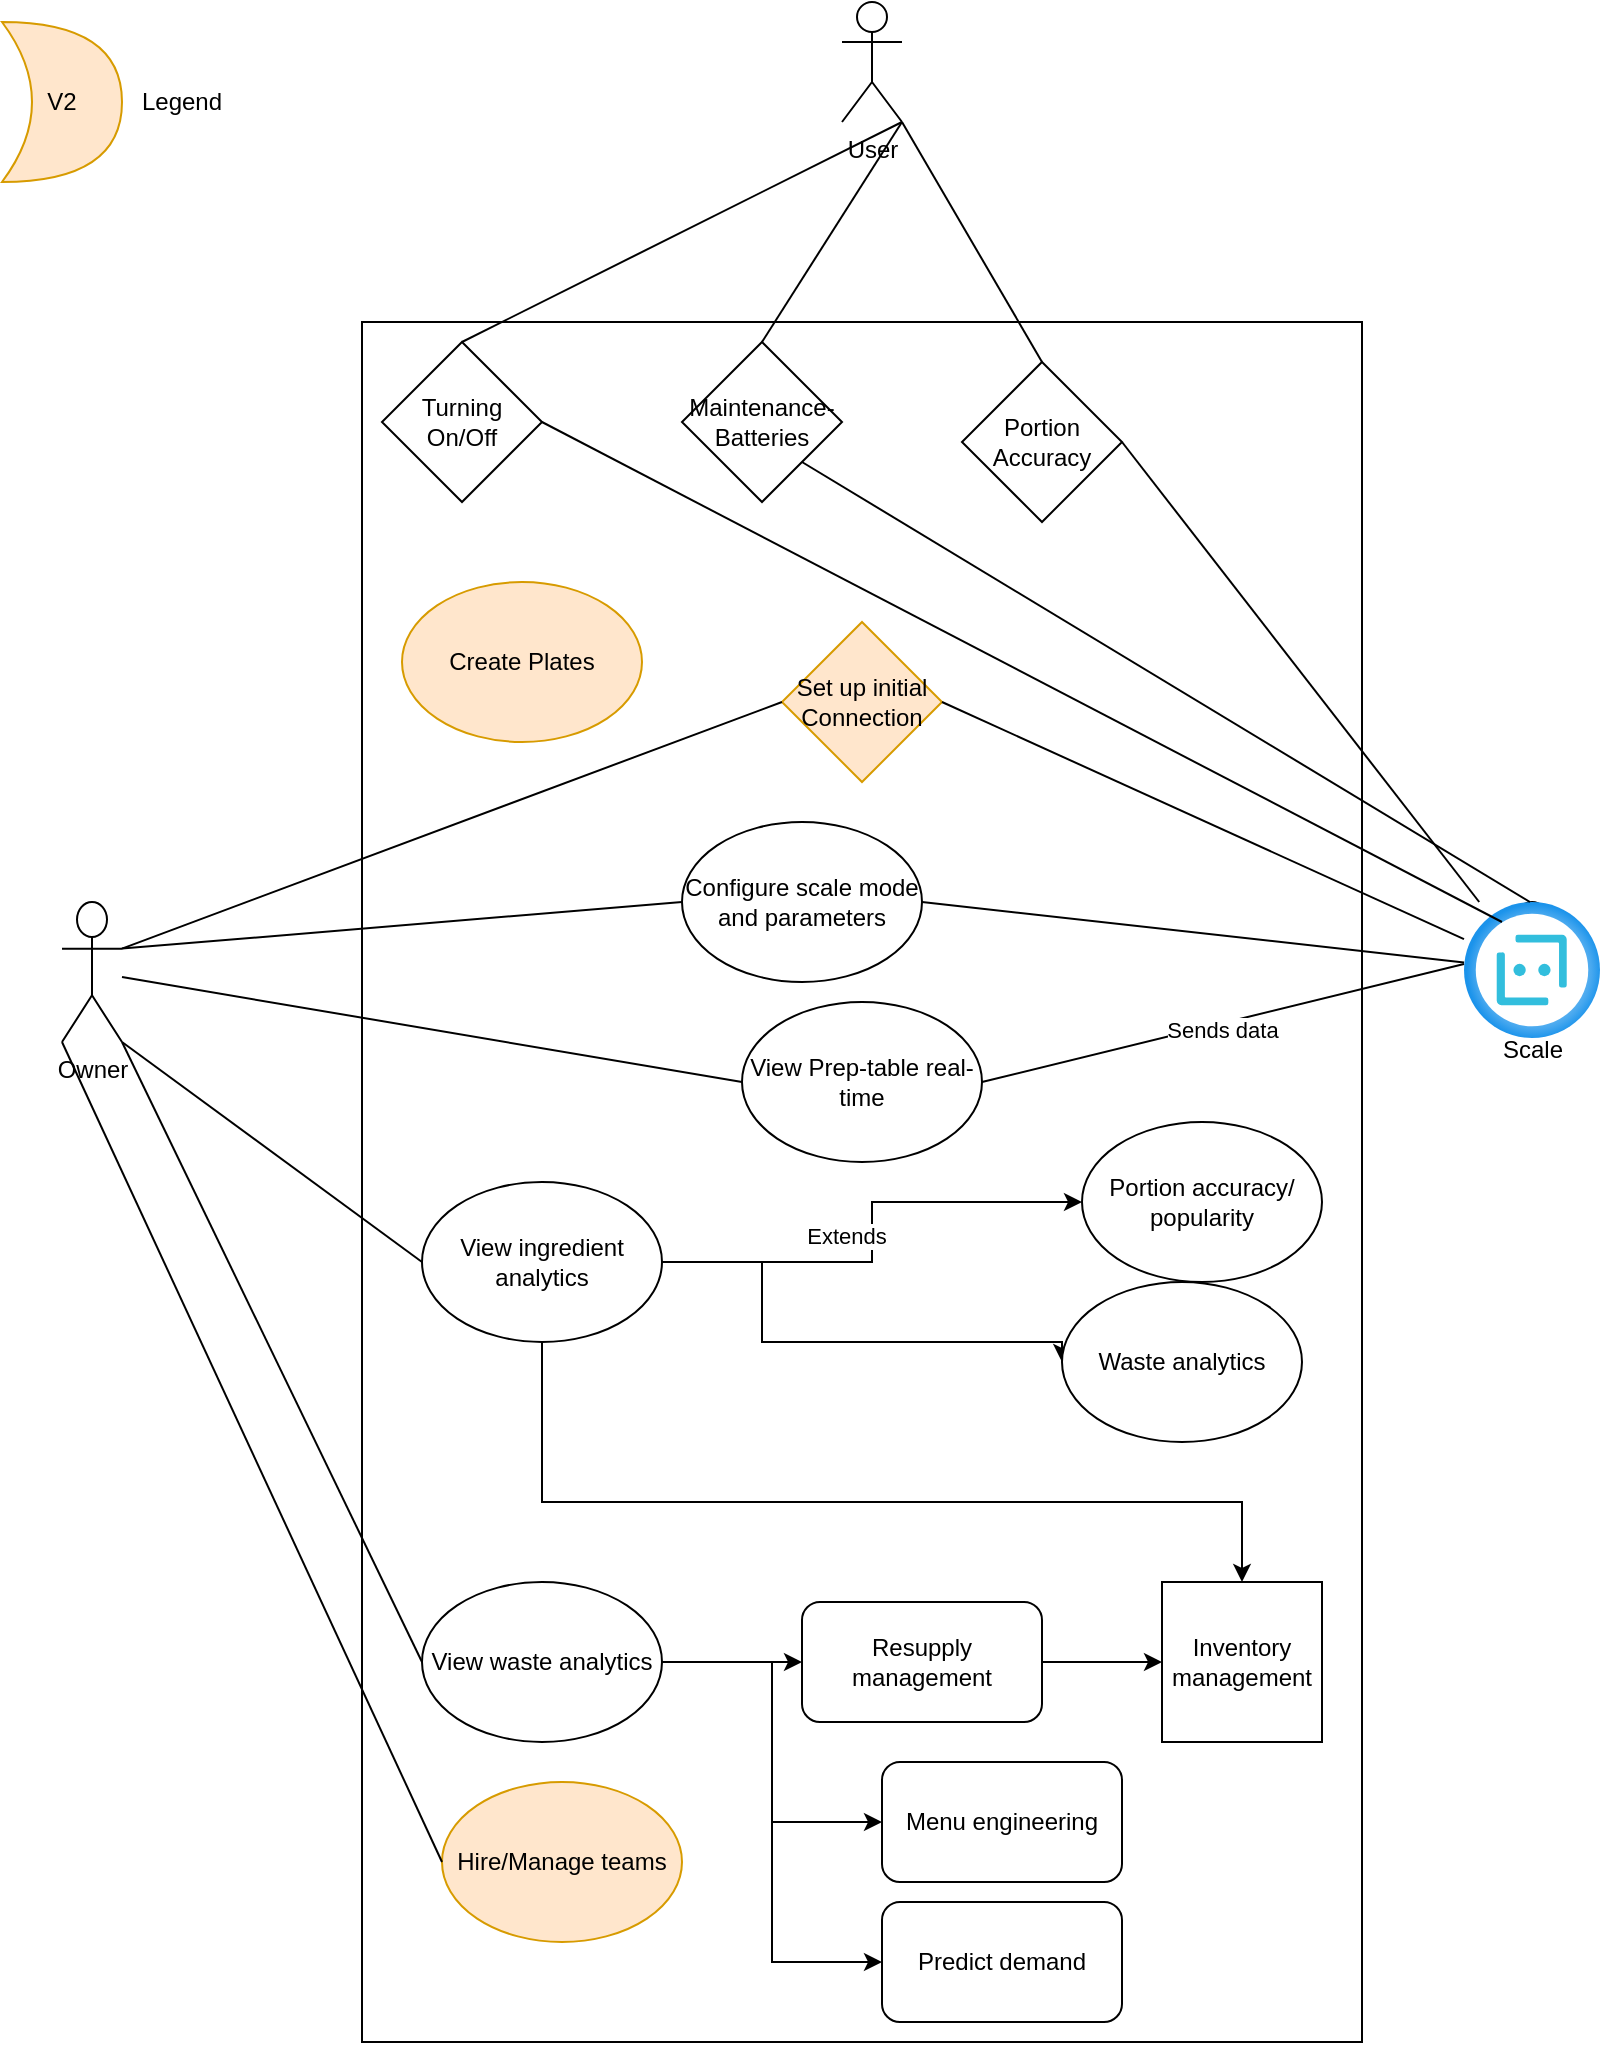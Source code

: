 <mxfile version="18.0.6" type="device" pages="2"><diagram id="4ty_-DXsuavguisyFi0O" name="Page-1"><mxGraphModel dx="1426" dy="1952" grid="1" gridSize="10" guides="1" tooltips="1" connect="1" arrows="1" fold="1" page="1" pageScale="1" pageWidth="850" pageHeight="1100" math="0" shadow="0"><root><mxCell id="0"/><mxCell id="1" parent="0"/><mxCell id="Z3Grd98HzRtYfg4gLDyE-1" value="" style="rounded=0;whiteSpace=wrap;html=1;" parent="1" vertex="1"><mxGeometry x="210" y="-70" width="500" height="860" as="geometry"/></mxCell><mxCell id="Z3Grd98HzRtYfg4gLDyE-2" value="Create Plates" style="ellipse;whiteSpace=wrap;html=1;fillColor=#ffe6cc;strokeColor=#d79b00;" parent="1" vertex="1"><mxGeometry x="230" y="60" width="120" height="80" as="geometry"/></mxCell><mxCell id="Z3Grd98HzRtYfg4gLDyE-3" value="View Prep-table real-time" style="ellipse;whiteSpace=wrap;html=1;" parent="1" vertex="1"><mxGeometry x="400" y="270" width="120" height="80" as="geometry"/></mxCell><mxCell id="Z3Grd98HzRtYfg4gLDyE-4" style="edgeStyle=orthogonalEdgeStyle;rounded=0;orthogonalLoop=1;jettySize=auto;html=1;entryX=0;entryY=0.5;entryDx=0;entryDy=0;" parent="1" source="Z3Grd98HzRtYfg4gLDyE-8" target="Z3Grd98HzRtYfg4gLDyE-21" edge="1"><mxGeometry relative="1" as="geometry"/></mxCell><mxCell id="Z3Grd98HzRtYfg4gLDyE-5" value="Extends" style="edgeLabel;html=1;align=center;verticalAlign=middle;resizable=0;points=[];" parent="Z3Grd98HzRtYfg4gLDyE-4" vertex="1" connectable="0"><mxGeometry x="-0.027" y="-1" relative="1" as="geometry"><mxPoint x="-14" y="-1" as="offset"/></mxGeometry></mxCell><mxCell id="Z3Grd98HzRtYfg4gLDyE-6" style="edgeStyle=orthogonalEdgeStyle;rounded=0;orthogonalLoop=1;jettySize=auto;html=1;entryX=0;entryY=0.5;entryDx=0;entryDy=0;" parent="1" source="Z3Grd98HzRtYfg4gLDyE-8" target="Z3Grd98HzRtYfg4gLDyE-22" edge="1"><mxGeometry relative="1" as="geometry"><Array as="points"><mxPoint x="410" y="400"/><mxPoint x="410" y="440"/><mxPoint x="560" y="440"/></Array></mxGeometry></mxCell><mxCell id="Z3Grd98HzRtYfg4gLDyE-7" style="edgeStyle=orthogonalEdgeStyle;rounded=0;orthogonalLoop=1;jettySize=auto;html=1;entryX=0.5;entryY=0;entryDx=0;entryDy=0;" parent="1" source="Z3Grd98HzRtYfg4gLDyE-8" target="Z3Grd98HzRtYfg4gLDyE-32" edge="1"><mxGeometry relative="1" as="geometry"><Array as="points"><mxPoint x="300" y="520"/><mxPoint x="650" y="520"/></Array></mxGeometry></mxCell><mxCell id="Z3Grd98HzRtYfg4gLDyE-8" value="View ingredient analytics" style="ellipse;whiteSpace=wrap;html=1;" parent="1" vertex="1"><mxGeometry x="240" y="360" width="120" height="80" as="geometry"/></mxCell><mxCell id="Z3Grd98HzRtYfg4gLDyE-9" value="Scale" style="shape=umlActor;verticalLabelPosition=bottom;verticalAlign=top;html=1;outlineConnect=0;" parent="1" vertex="1"><mxGeometry x="780" y="220" width="30" height="60" as="geometry"/></mxCell><mxCell id="Z3Grd98HzRtYfg4gLDyE-10" value="Set up initial Connection" style="rhombus;whiteSpace=wrap;html=1;fillColor=#ffe6cc;strokeColor=#d79b00;" parent="1" vertex="1"><mxGeometry x="420" y="80" width="80" height="80" as="geometry"/></mxCell><mxCell id="Z3Grd98HzRtYfg4gLDyE-11" value="V2" style="shape=xor;whiteSpace=wrap;html=1;fillColor=#ffe6cc;strokeColor=#d79b00;" parent="1" vertex="1"><mxGeometry x="30" y="-220" width="60" height="80" as="geometry"/></mxCell><mxCell id="Z3Grd98HzRtYfg4gLDyE-12" value="Legend" style="text;html=1;strokeColor=none;fillColor=none;align=center;verticalAlign=middle;whiteSpace=wrap;rounded=0;" parent="1" vertex="1"><mxGeometry x="100" y="-190" width="40" height="20" as="geometry"/></mxCell><mxCell id="Z3Grd98HzRtYfg4gLDyE-13" value="" style="aspect=fixed;html=1;points=[];align=center;image;fontSize=12;image=img/lib/azure2/ai_machine_learning/Bot_Services.svg;" parent="1" vertex="1"><mxGeometry x="761" y="220" width="68" height="68" as="geometry"/></mxCell><mxCell id="Z3Grd98HzRtYfg4gLDyE-14" value="Owner" style="shape=umlActor;verticalLabelPosition=bottom;verticalAlign=top;html=1;outlineConnect=0;" parent="1" vertex="1"><mxGeometry x="60" y="220" width="30" height="70" as="geometry"/></mxCell><mxCell id="Z3Grd98HzRtYfg4gLDyE-15" value="" style="endArrow=none;html=1;exitX=1;exitY=0.333;exitDx=0;exitDy=0;exitPerimeter=0;entryX=0;entryY=0.5;entryDx=0;entryDy=0;" parent="1" source="Z3Grd98HzRtYfg4gLDyE-14" target="Z3Grd98HzRtYfg4gLDyE-10" edge="1"><mxGeometry width="50" height="50" relative="1" as="geometry"><mxPoint x="300" y="230" as="sourcePoint"/><mxPoint x="350" y="180" as="targetPoint"/></mxGeometry></mxCell><mxCell id="Z3Grd98HzRtYfg4gLDyE-16" value="" style="endArrow=none;html=1;entryX=0;entryY=0.5;entryDx=0;entryDy=0;" parent="1" source="Z3Grd98HzRtYfg4gLDyE-14" target="Z3Grd98HzRtYfg4gLDyE-3" edge="1"><mxGeometry width="50" height="50" relative="1" as="geometry"><mxPoint x="240" y="330" as="sourcePoint"/><mxPoint x="290" y="280" as="targetPoint"/></mxGeometry></mxCell><mxCell id="Z3Grd98HzRtYfg4gLDyE-17" value="" style="endArrow=none;html=1;exitX=1;exitY=0.5;exitDx=0;exitDy=0;entryX=0;entryY=0.456;entryDx=0;entryDy=0;entryPerimeter=0;" parent="1" source="Z3Grd98HzRtYfg4gLDyE-3" target="Z3Grd98HzRtYfg4gLDyE-13" edge="1"><mxGeometry width="50" height="50" relative="1" as="geometry"><mxPoint x="600" y="300" as="sourcePoint"/><mxPoint x="650" y="250" as="targetPoint"/></mxGeometry></mxCell><mxCell id="Z3Grd98HzRtYfg4gLDyE-18" value="Sends data" style="edgeLabel;html=1;align=center;verticalAlign=middle;resizable=0;points=[];" parent="Z3Grd98HzRtYfg4gLDyE-17" vertex="1" connectable="0"><mxGeometry x="-0.013" y="-3" relative="1" as="geometry"><mxPoint as="offset"/></mxGeometry></mxCell><mxCell id="Z3Grd98HzRtYfg4gLDyE-19" value="" style="endArrow=none;html=1;exitX=1;exitY=0.5;exitDx=0;exitDy=0;" parent="1" source="Z3Grd98HzRtYfg4gLDyE-10" target="Z3Grd98HzRtYfg4gLDyE-13" edge="1"><mxGeometry width="50" height="50" relative="1" as="geometry"><mxPoint x="600" y="180" as="sourcePoint"/><mxPoint x="650" y="130" as="targetPoint"/></mxGeometry></mxCell><mxCell id="Z3Grd98HzRtYfg4gLDyE-20" value="" style="endArrow=none;html=1;entryX=0;entryY=0.5;entryDx=0;entryDy=0;" parent="1" target="Z3Grd98HzRtYfg4gLDyE-8" edge="1"><mxGeometry width="50" height="50" relative="1" as="geometry"><mxPoint x="90" y="290" as="sourcePoint"/><mxPoint x="190" y="330" as="targetPoint"/></mxGeometry></mxCell><mxCell id="Z3Grd98HzRtYfg4gLDyE-21" value="Portion accuracy/ popularity " style="ellipse;whiteSpace=wrap;html=1;" parent="1" vertex="1"><mxGeometry x="570" y="330" width="120" height="80" as="geometry"/></mxCell><mxCell id="Z3Grd98HzRtYfg4gLDyE-22" value="Waste analytics" style="ellipse;whiteSpace=wrap;html=1;" parent="1" vertex="1"><mxGeometry x="560" y="410" width="120" height="80" as="geometry"/></mxCell><mxCell id="Z3Grd98HzRtYfg4gLDyE-23" value="" style="endArrow=none;html=1;exitX=0;exitY=0.5;exitDx=0;exitDy=0;" parent="1" source="Z3Grd98HzRtYfg4gLDyE-27" edge="1"><mxGeometry width="50" height="50" relative="1" as="geometry"><mxPoint x="150" y="550" as="sourcePoint"/><mxPoint x="90" y="290" as="targetPoint"/></mxGeometry></mxCell><mxCell id="Z3Grd98HzRtYfg4gLDyE-24" style="edgeStyle=orthogonalEdgeStyle;rounded=0;orthogonalLoop=1;jettySize=auto;html=1;entryX=0;entryY=0.5;entryDx=0;entryDy=0;" parent="1" source="Z3Grd98HzRtYfg4gLDyE-27" target="Z3Grd98HzRtYfg4gLDyE-29" edge="1"><mxGeometry relative="1" as="geometry"/></mxCell><mxCell id="Z3Grd98HzRtYfg4gLDyE-25" style="edgeStyle=orthogonalEdgeStyle;rounded=0;orthogonalLoop=1;jettySize=auto;html=1;entryX=0;entryY=0.5;entryDx=0;entryDy=0;" parent="1" source="Z3Grd98HzRtYfg4gLDyE-27" target="Z3Grd98HzRtYfg4gLDyE-30" edge="1"><mxGeometry relative="1" as="geometry"/></mxCell><mxCell id="Z3Grd98HzRtYfg4gLDyE-26" style="edgeStyle=orthogonalEdgeStyle;rounded=0;orthogonalLoop=1;jettySize=auto;html=1;entryX=0;entryY=0.5;entryDx=0;entryDy=0;" parent="1" source="Z3Grd98HzRtYfg4gLDyE-27" target="Z3Grd98HzRtYfg4gLDyE-31" edge="1"><mxGeometry relative="1" as="geometry"/></mxCell><mxCell id="Z3Grd98HzRtYfg4gLDyE-27" value="View waste analytics" style="ellipse;whiteSpace=wrap;html=1;" parent="1" vertex="1"><mxGeometry x="240" y="560" width="120" height="80" as="geometry"/></mxCell><mxCell id="Z3Grd98HzRtYfg4gLDyE-28" style="edgeStyle=orthogonalEdgeStyle;rounded=0;orthogonalLoop=1;jettySize=auto;html=1;" parent="1" source="Z3Grd98HzRtYfg4gLDyE-29" target="Z3Grd98HzRtYfg4gLDyE-32" edge="1"><mxGeometry relative="1" as="geometry"/></mxCell><mxCell id="Z3Grd98HzRtYfg4gLDyE-29" value="Resupply management" style="rounded=1;whiteSpace=wrap;html=1;" parent="1" vertex="1"><mxGeometry x="430" y="570" width="120" height="60" as="geometry"/></mxCell><mxCell id="Z3Grd98HzRtYfg4gLDyE-30" value="Menu engineering" style="rounded=1;whiteSpace=wrap;html=1;" parent="1" vertex="1"><mxGeometry x="470" y="650" width="120" height="60" as="geometry"/></mxCell><mxCell id="Z3Grd98HzRtYfg4gLDyE-31" value="Predict demand" style="rounded=1;whiteSpace=wrap;html=1;" parent="1" vertex="1"><mxGeometry x="470" y="720" width="120" height="60" as="geometry"/></mxCell><mxCell id="Z3Grd98HzRtYfg4gLDyE-32" value="Inventory management" style="whiteSpace=wrap;html=1;aspect=fixed;" parent="1" vertex="1"><mxGeometry x="610" y="560" width="80" height="80" as="geometry"/></mxCell><mxCell id="Z3Grd98HzRtYfg4gLDyE-33" value="Hire/Manage teams" style="ellipse;whiteSpace=wrap;html=1;fillColor=#ffe6cc;strokeColor=#d79b00;" parent="1" vertex="1"><mxGeometry x="250" y="660" width="120" height="80" as="geometry"/></mxCell><mxCell id="Z3Grd98HzRtYfg4gLDyE-34" value="" style="endArrow=none;html=1;entryX=0;entryY=0.5;entryDx=0;entryDy=0;exitX=0;exitY=1;exitDx=0;exitDy=0;exitPerimeter=0;" parent="1" source="Z3Grd98HzRtYfg4gLDyE-14" target="Z3Grd98HzRtYfg4gLDyE-33" edge="1"><mxGeometry width="50" height="50" relative="1" as="geometry"><mxPoint x="90" y="300" as="sourcePoint"/><mxPoint x="190" y="650" as="targetPoint"/></mxGeometry></mxCell><mxCell id="Z3Grd98HzRtYfg4gLDyE-35" value="User" style="shape=umlActor;verticalLabelPosition=bottom;verticalAlign=top;html=1;outlineConnect=0;" parent="1" vertex="1"><mxGeometry x="450" y="-230" width="30" height="60" as="geometry"/></mxCell><mxCell id="Z3Grd98HzRtYfg4gLDyE-36" value="Turning On/Off" style="rhombus;whiteSpace=wrap;html=1;" parent="1" vertex="1"><mxGeometry x="220" y="-60" width="80" height="80" as="geometry"/></mxCell><mxCell id="Z3Grd98HzRtYfg4gLDyE-37" value="" style="endArrow=none;html=1;exitX=0.5;exitY=0;exitDx=0;exitDy=0;entryX=1;entryY=1;entryDx=0;entryDy=0;entryPerimeter=0;" parent="1" source="Z3Grd98HzRtYfg4gLDyE-36" target="Z3Grd98HzRtYfg4gLDyE-35" edge="1"><mxGeometry width="50" height="50" relative="1" as="geometry"><mxPoint x="420" y="-80" as="sourcePoint"/><mxPoint x="470" y="-130" as="targetPoint"/></mxGeometry></mxCell><mxCell id="Z3Grd98HzRtYfg4gLDyE-38" value="" style="endArrow=none;html=1;exitX=1;exitY=0.5;exitDx=0;exitDy=0;entryX=0.279;entryY=0.147;entryDx=0;entryDy=0;entryPerimeter=0;" parent="1" source="Z3Grd98HzRtYfg4gLDyE-36" target="Z3Grd98HzRtYfg4gLDyE-13" edge="1"><mxGeometry width="50" height="50" relative="1" as="geometry"><mxPoint x="560" y="50" as="sourcePoint"/><mxPoint x="610" as="targetPoint"/></mxGeometry></mxCell><mxCell id="Z3Grd98HzRtYfg4gLDyE-39" value="Maintenance-Batteries" style="rhombus;whiteSpace=wrap;html=1;" parent="1" vertex="1"><mxGeometry x="370" y="-60" width="80" height="80" as="geometry"/></mxCell><mxCell id="Z3Grd98HzRtYfg4gLDyE-40" value="" style="endArrow=none;html=1;entryX=1;entryY=1;entryDx=0;entryDy=0;entryPerimeter=0;exitX=0.5;exitY=0;exitDx=0;exitDy=0;" parent="1" source="Z3Grd98HzRtYfg4gLDyE-39" target="Z3Grd98HzRtYfg4gLDyE-35" edge="1"><mxGeometry width="50" height="50" relative="1" as="geometry"><mxPoint x="510" y="-80" as="sourcePoint"/><mxPoint x="560" y="-130" as="targetPoint"/></mxGeometry></mxCell><mxCell id="Z3Grd98HzRtYfg4gLDyE-41" value="" style="endArrow=none;html=1;exitX=0.485;exitY=0;exitDx=0;exitDy=0;exitPerimeter=0;entryX=1;entryY=1;entryDx=0;entryDy=0;" parent="1" source="Z3Grd98HzRtYfg4gLDyE-13" target="Z3Grd98HzRtYfg4gLDyE-39" edge="1"><mxGeometry width="50" height="50" relative="1" as="geometry"><mxPoint x="580" y="90" as="sourcePoint"/><mxPoint x="580" as="targetPoint"/></mxGeometry></mxCell><mxCell id="Z3Grd98HzRtYfg4gLDyE-42" value="Portion Accuracy" style="rhombus;whiteSpace=wrap;html=1;" parent="1" vertex="1"><mxGeometry x="510" y="-50" width="80" height="80" as="geometry"/></mxCell><mxCell id="Z3Grd98HzRtYfg4gLDyE-43" value="" style="endArrow=none;html=1;entryX=1;entryY=0.5;entryDx=0;entryDy=0;" parent="1" source="Z3Grd98HzRtYfg4gLDyE-13" target="Z3Grd98HzRtYfg4gLDyE-42" edge="1"><mxGeometry width="50" height="50" relative="1" as="geometry"><mxPoint x="730" y="60" as="sourcePoint"/><mxPoint x="780" y="10" as="targetPoint"/></mxGeometry></mxCell><mxCell id="Z3Grd98HzRtYfg4gLDyE-44" value="" style="endArrow=none;html=1;exitX=0.5;exitY=0;exitDx=0;exitDy=0;" parent="1" source="Z3Grd98HzRtYfg4gLDyE-42" edge="1"><mxGeometry width="50" height="50" relative="1" as="geometry"><mxPoint x="510" y="-80" as="sourcePoint"/><mxPoint x="480" y="-170" as="targetPoint"/></mxGeometry></mxCell><mxCell id="Z3Grd98HzRtYfg4gLDyE-45" value="Configure scale mode and parameters" style="ellipse;whiteSpace=wrap;html=1;" parent="1" vertex="1"><mxGeometry x="370" y="180" width="120" height="80" as="geometry"/></mxCell><mxCell id="Z3Grd98HzRtYfg4gLDyE-46" value="" style="endArrow=none;html=1;exitX=1;exitY=0.333;exitDx=0;exitDy=0;exitPerimeter=0;entryX=0;entryY=0.5;entryDx=0;entryDy=0;" parent="1" source="Z3Grd98HzRtYfg4gLDyE-14" target="Z3Grd98HzRtYfg4gLDyE-45" edge="1"><mxGeometry width="50" height="50" relative="1" as="geometry"><mxPoint x="170" y="280" as="sourcePoint"/><mxPoint x="220" y="230" as="targetPoint"/></mxGeometry></mxCell><mxCell id="Z3Grd98HzRtYfg4gLDyE-47" value="" style="endArrow=none;html=1;entryX=1;entryY=0.5;entryDx=0;entryDy=0;" parent="1" source="Z3Grd98HzRtYfg4gLDyE-13" target="Z3Grd98HzRtYfg4gLDyE-45" edge="1"><mxGeometry width="50" height="50" relative="1" as="geometry"><mxPoint x="570" y="260" as="sourcePoint"/><mxPoint x="620" y="210" as="targetPoint"/></mxGeometry></mxCell></root></mxGraphModel></diagram><diagram id="Fz2YGoAejuIdqfglTWpR" name="Page-2"><mxGraphModel dx="1426" dy="852" grid="1" gridSize="10" guides="1" tooltips="1" connect="1" arrows="1" fold="1" page="1" pageScale="1" pageWidth="850" pageHeight="1100" math="0" shadow="0"><root><mxCell id="0"/><mxCell id="1" parent="0"/><mxCell id="UXEG8Dshf93UUi8rrMdn-2" style="edgeStyle=orthogonalEdgeStyle;rounded=0;orthogonalLoop=1;jettySize=auto;html=1;entryX=0.5;entryY=0;entryDx=0;entryDy=0;" edge="1" parent="1" source="UXEG8Dshf93UUi8rrMdn-1" target="UXEG8Dshf93UUi8rrMdn-23"><mxGeometry relative="1" as="geometry"><mxPoint x="100" y="200" as="targetPoint"/></mxGeometry></mxCell><mxCell id="UXEG8Dshf93UUi8rrMdn-5" value="User turns on scale" style="edgeLabel;html=1;align=center;verticalAlign=middle;resizable=0;points=[];" vertex="1" connectable="0" parent="UXEG8Dshf93UUi8rrMdn-2"><mxGeometry x="-0.08" relative="1" as="geometry"><mxPoint as="offset"/></mxGeometry></mxCell><mxCell id="UXEG8Dshf93UUi8rrMdn-1" value="Offline" style="rounded=1;whiteSpace=wrap;html=1;" vertex="1" parent="1"><mxGeometry x="40" y="40" width="120" height="60" as="geometry"/></mxCell><mxCell id="UXEG8Dshf93UUi8rrMdn-6" style="edgeStyle=orthogonalEdgeStyle;rounded=0;orthogonalLoop=1;jettySize=auto;html=1;entryX=0.5;entryY=0;entryDx=0;entryDy=0;exitX=0.5;exitY=1;exitDx=0;exitDy=0;" edge="1" parent="1" source="UXEG8Dshf93UUi8rrMdn-23" target="UXEG8Dshf93UUi8rrMdn-7"><mxGeometry relative="1" as="geometry"><mxPoint x="100" y="350" as="targetPoint"/><mxPoint x="100" y="290" as="sourcePoint"/></mxGeometry></mxCell><mxCell id="UXEG8Dshf93UUi8rrMdn-10" style="edgeStyle=orthogonalEdgeStyle;rounded=0;orthogonalLoop=1;jettySize=auto;html=1;entryX=0;entryY=0.5;entryDx=0;entryDy=0;" edge="1" parent="1" source="UXEG8Dshf93UUi8rrMdn-7" target="UXEG8Dshf93UUi8rrMdn-11"><mxGeometry relative="1" as="geometry"><mxPoint x="270" y="380" as="targetPoint"/></mxGeometry></mxCell><mxCell id="UXEG8Dshf93UUi8rrMdn-13" value="User selects Change Mode" style="edgeLabel;html=1;align=center;verticalAlign=middle;resizable=0;points=[];" vertex="1" connectable="0" parent="UXEG8Dshf93UUi8rrMdn-10"><mxGeometry x="-0.377" y="2" relative="1" as="geometry"><mxPoint x="27" y="2" as="offset"/></mxGeometry></mxCell><mxCell id="UXEG8Dshf93UUi8rrMdn-7" value="Normal (In mode)" style="rounded=1;whiteSpace=wrap;html=1;" vertex="1" parent="1"><mxGeometry x="40" y="350" width="120" height="60" as="geometry"/></mxCell><mxCell id="UXEG8Dshf93UUi8rrMdn-14" style="edgeStyle=orthogonalEdgeStyle;rounded=0;orthogonalLoop=1;jettySize=auto;html=1;entryX=0;entryY=0.5;entryDx=0;entryDy=0;" edge="1" parent="1" source="UXEG8Dshf93UUi8rrMdn-11" target="UXEG8Dshf93UUi8rrMdn-15"><mxGeometry relative="1" as="geometry"><mxPoint x="530" y="380" as="targetPoint"/></mxGeometry></mxCell><mxCell id="UXEG8Dshf93UUi8rrMdn-17" value="User sets the correct&amp;nbsp; weightt" style="edgeLabel;html=1;align=center;verticalAlign=middle;resizable=0;points=[];" vertex="1" connectable="0" parent="UXEG8Dshf93UUi8rrMdn-14"><mxGeometry x="-0.443" y="3" relative="1" as="geometry"><mxPoint x="30" y="3" as="offset"/></mxGeometry></mxCell><mxCell id="UXEG8Dshf93UUi8rrMdn-11" value="Portion (out mode)" style="rounded=1;whiteSpace=wrap;html=1;" vertex="1" parent="1"><mxGeometry x="330" y="350" width="120" height="60" as="geometry"/></mxCell><mxCell id="UXEG8Dshf93UUi8rrMdn-18" style="edgeStyle=orthogonalEdgeStyle;rounded=0;orthogonalLoop=1;jettySize=auto;html=1;entryX=0.5;entryY=0;entryDx=0;entryDy=0;" edge="1" parent="1" source="UXEG8Dshf93UUi8rrMdn-15" target="UXEG8Dshf93UUi8rrMdn-33"><mxGeometry relative="1" as="geometry"><mxPoint x="690" y="540" as="targetPoint"/></mxGeometry></mxCell><mxCell id="UXEG8Dshf93UUi8rrMdn-19" value="User places food pan on top of it" style="edgeLabel;html=1;align=center;verticalAlign=middle;resizable=0;points=[];" vertex="1" connectable="0" parent="UXEG8Dshf93UUi8rrMdn-18"><mxGeometry x="-0.083" y="-1" relative="1" as="geometry"><mxPoint as="offset"/></mxGeometry></mxCell><mxCell id="UXEG8Dshf93UUi8rrMdn-15" value="Unloaded" style="rounded=1;whiteSpace=wrap;html=1;" vertex="1" parent="1"><mxGeometry x="630" y="350" width="120" height="60" as="geometry"/></mxCell><mxCell id="UXEG8Dshf93UUi8rrMdn-21" style="edgeStyle=orthogonalEdgeStyle;rounded=0;orthogonalLoop=1;jettySize=auto;html=1;entryX=0.5;entryY=0;entryDx=0;entryDy=0;exitX=0.5;exitY=1;exitDx=0;exitDy=0;" edge="1" parent="1" source="UXEG8Dshf93UUi8rrMdn-33" target="UXEG8Dshf93UUi8rrMdn-26"><mxGeometry relative="1" as="geometry"><mxPoint x="690" y="690" as="targetPoint"/><mxPoint x="690" y="600" as="sourcePoint"/></mxGeometry></mxCell><mxCell id="UXEG8Dshf93UUi8rrMdn-22" value="User Grabs Inventory Out of Food Pan" style="edgeLabel;html=1;align=center;verticalAlign=middle;resizable=0;points=[];" vertex="1" connectable="0" parent="UXEG8Dshf93UUi8rrMdn-21"><mxGeometry y="2" relative="1" as="geometry"><mxPoint as="offset"/></mxGeometry></mxCell><mxCell id="UXEG8Dshf93UUi8rrMdn-23" value="&lt;span style=&quot;&quot;&gt;Sets up&lt;/span&gt;" style="shape=hexagon;perimeter=hexagonPerimeter2;whiteSpace=wrap;html=1;fixedSize=1;fillColor=#d5e8d4;strokeColor=#82b366;" vertex="1" parent="1"><mxGeometry x="40" y="200" width="120" height="80" as="geometry"/></mxCell><mxCell id="UXEG8Dshf93UUi8rrMdn-27" style="edgeStyle=orthogonalEdgeStyle;rounded=0;orthogonalLoop=1;jettySize=auto;html=1;entryX=0.25;entryY=1;entryDx=0;entryDy=0;" edge="1" parent="1" source="UXEG8Dshf93UUi8rrMdn-26" target="UXEG8Dshf93UUi8rrMdn-26"><mxGeometry relative="1" as="geometry"><mxPoint x="550" y="800" as="targetPoint"/><Array as="points"><mxPoint x="620" y="740"/><mxPoint x="620" y="700"/><mxPoint x="490" y="700"/><mxPoint x="490" y="790"/><mxPoint x="660" y="790"/></Array></mxGeometry></mxCell><mxCell id="UXEG8Dshf93UUi8rrMdn-29" style="edgeStyle=orthogonalEdgeStyle;rounded=0;orthogonalLoop=1;jettySize=auto;html=1;entryX=0;entryY=0.5;entryDx=0;entryDy=0;" edge="1" parent="1" source="UXEG8Dshf93UUi8rrMdn-26" target="UXEG8Dshf93UUi8rrMdn-30"><mxGeometry relative="1" as="geometry"><mxPoint x="900" y="740" as="targetPoint"/></mxGeometry></mxCell><mxCell id="UXEG8Dshf93UUi8rrMdn-31" value="Scale Notifies User" style="edgeLabel;html=1;align=center;verticalAlign=middle;resizable=0;points=[];" vertex="1" connectable="0" parent="UXEG8Dshf93UUi8rrMdn-29"><mxGeometry x="-0.253" y="2" relative="1" as="geometry"><mxPoint x="14" y="2" as="offset"/></mxGeometry></mxCell><mxCell id="UXEG8Dshf93UUi8rrMdn-26" value="Stable (Undone)" style="rounded=1;whiteSpace=wrap;html=1;" vertex="1" parent="1"><mxGeometry x="630" y="710" width="120" height="60" as="geometry"/></mxCell><mxCell id="UXEG8Dshf93UUi8rrMdn-28" value="User Grabs Inventory Out of Food Pan" style="edgeLabel;html=1;align=center;verticalAlign=middle;resizable=0;points=[];" vertex="1" connectable="0" parent="1"><mxGeometry x="510" y="750" as="geometry"/></mxCell><mxCell id="UXEG8Dshf93UUi8rrMdn-32" style="edgeStyle=orthogonalEdgeStyle;rounded=0;orthogonalLoop=1;jettySize=auto;html=1;entryX=1;entryY=0.5;entryDx=0;entryDy=0;" edge="1" parent="1" source="UXEG8Dshf93UUi8rrMdn-30" target="UXEG8Dshf93UUi8rrMdn-15"><mxGeometry relative="1" as="geometry"><Array as="points"><mxPoint x="1000" y="380"/></Array></mxGeometry></mxCell><mxCell id="UXEG8Dshf93UUi8rrMdn-34" value="User unloads scale /&lt;br&gt;Notifies User to Refill" style="edgeLabel;html=1;align=center;verticalAlign=middle;resizable=0;points=[];" vertex="1" connectable="0" parent="UXEG8Dshf93UUi8rrMdn-32"><mxGeometry x="-0.388" y="1" relative="1" as="geometry"><mxPoint y="-93" as="offset"/></mxGeometry></mxCell><mxCell id="UXEG8Dshf93UUi8rrMdn-35" style="edgeStyle=orthogonalEdgeStyle;rounded=0;orthogonalLoop=1;jettySize=auto;html=1;entryX=1;entryY=0.5;entryDx=0;entryDy=0;startArrow=none;" edge="1" parent="1" source="UXEG8Dshf93UUi8rrMdn-37" target="UXEG8Dshf93UUi8rrMdn-33"><mxGeometry relative="1" as="geometry"><Array as="points"/></mxGeometry></mxCell><mxCell id="UXEG8Dshf93UUi8rrMdn-30" value="End Portion Job" style="rounded=1;whiteSpace=wrap;html=1;" vertex="1" parent="1"><mxGeometry x="920" y="710" width="120" height="60" as="geometry"/></mxCell><mxCell id="UXEG8Dshf93UUi8rrMdn-33" value="&lt;span style=&quot;&quot;&gt;Start Portion Job&lt;/span&gt;" style="shape=hexagon;perimeter=hexagonPerimeter2;whiteSpace=wrap;html=1;fixedSize=1;fillColor=#d5e8d4;strokeColor=#82b366;" vertex="1" parent="1"><mxGeometry x="630" y="510" width="120" height="80" as="geometry"/></mxCell><mxCell id="UXEG8Dshf93UUi8rrMdn-37" value="User Continues to Portion" style="text;html=1;align=center;verticalAlign=middle;resizable=0;points=[];autosize=1;strokeColor=none;fillColor=none;" vertex="1" parent="1"><mxGeometry x="790" y="540" width="150" height="20" as="geometry"/></mxCell><mxCell id="UXEG8Dshf93UUi8rrMdn-38" value="" style="edgeStyle=orthogonalEdgeStyle;rounded=0;orthogonalLoop=1;jettySize=auto;html=1;entryX=1;entryY=0.5;entryDx=0;entryDy=0;endArrow=none;" edge="1" parent="1" source="UXEG8Dshf93UUi8rrMdn-30" target="UXEG8Dshf93UUi8rrMdn-37"><mxGeometry relative="1" as="geometry"><mxPoint x="960" y="710" as="sourcePoint"/><mxPoint x="750" y="550" as="targetPoint"/><Array as="points"><mxPoint x="960" y="550"/></Array></mxGeometry></mxCell></root></mxGraphModel></diagram></mxfile>
